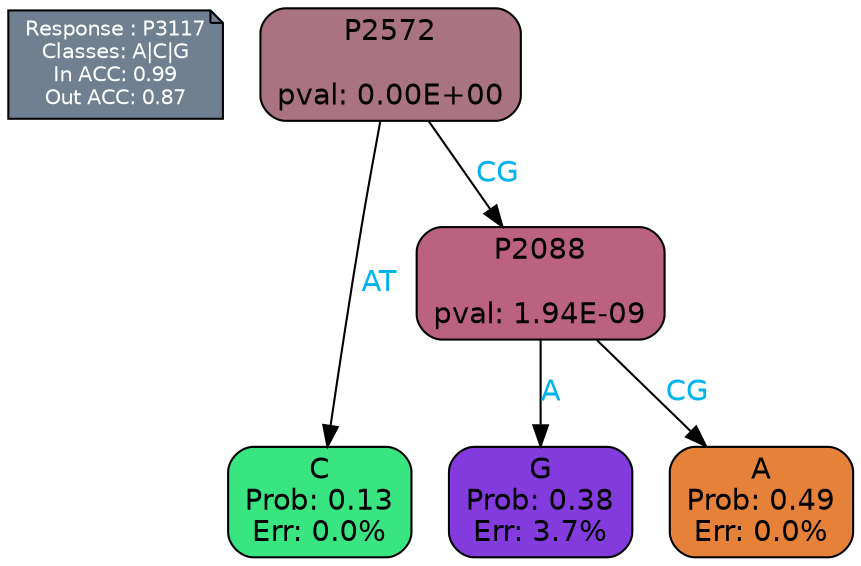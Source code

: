 digraph Tree {
node [shape=box, style="filled, rounded", color="black", fontname=helvetica] ;
graph [ranksep=equally, splines=polylines, bgcolor=transparent, dpi=600] ;
edge [fontname=helvetica] ;
LEGEND [label="Response : P3117
Classes: A|C|G
In ACC: 0.99
Out ACC: 0.87
",shape=note,align=left,style=filled,fillcolor="slategray",fontcolor="white",fontsize=10];1 [label="P2572

pval: 0.00E+00", fillcolor="#aa7381"] ;
2 [label="C
Prob: 0.13
Err: 0.0%", fillcolor="#39e581"] ;
3 [label="P2088

pval: 1.94E-09", fillcolor="#bb6281"] ;
4 [label="G
Prob: 0.38
Err: 3.7%", fillcolor="#843bde"] ;
5 [label="A
Prob: 0.49
Err: 0.0%", fillcolor="#e58139"] ;
1 -> 2 [label="AT",fontcolor=deepskyblue2] ;
1 -> 3 [label="CG",fontcolor=deepskyblue2] ;
3 -> 4 [label="A",fontcolor=deepskyblue2] ;
3 -> 5 [label="CG",fontcolor=deepskyblue2] ;
{rank = same; 2;4;5;}{rank = same; LEGEND;1;}}